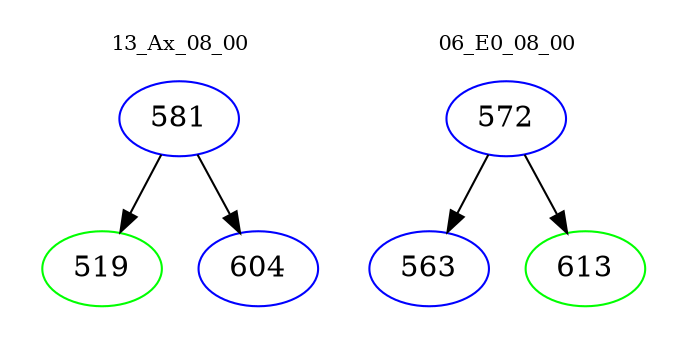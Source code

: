 digraph{
subgraph cluster_0 {
color = white
label = "13_Ax_08_00";
fontsize=10;
T0_581 [label="581", color="blue"]
T0_581 -> T0_519 [color="black"]
T0_519 [label="519", color="green"]
T0_581 -> T0_604 [color="black"]
T0_604 [label="604", color="blue"]
}
subgraph cluster_1 {
color = white
label = "06_E0_08_00";
fontsize=10;
T1_572 [label="572", color="blue"]
T1_572 -> T1_563 [color="black"]
T1_563 [label="563", color="blue"]
T1_572 -> T1_613 [color="black"]
T1_613 [label="613", color="green"]
}
}
